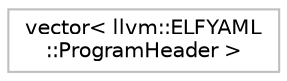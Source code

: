 digraph "Graphical Class Hierarchy"
{
 // LATEX_PDF_SIZE
  bgcolor="transparent";
  edge [fontname="Helvetica",fontsize="10",labelfontname="Helvetica",labelfontsize="10"];
  node [fontname="Helvetica",fontsize="10",shape=record];
  rankdir="LR";
  Node0 [label="vector\< llvm::ELFYAML\l::ProgramHeader \>",height=0.2,width=0.4,color="grey75",tooltip=" "];
}
